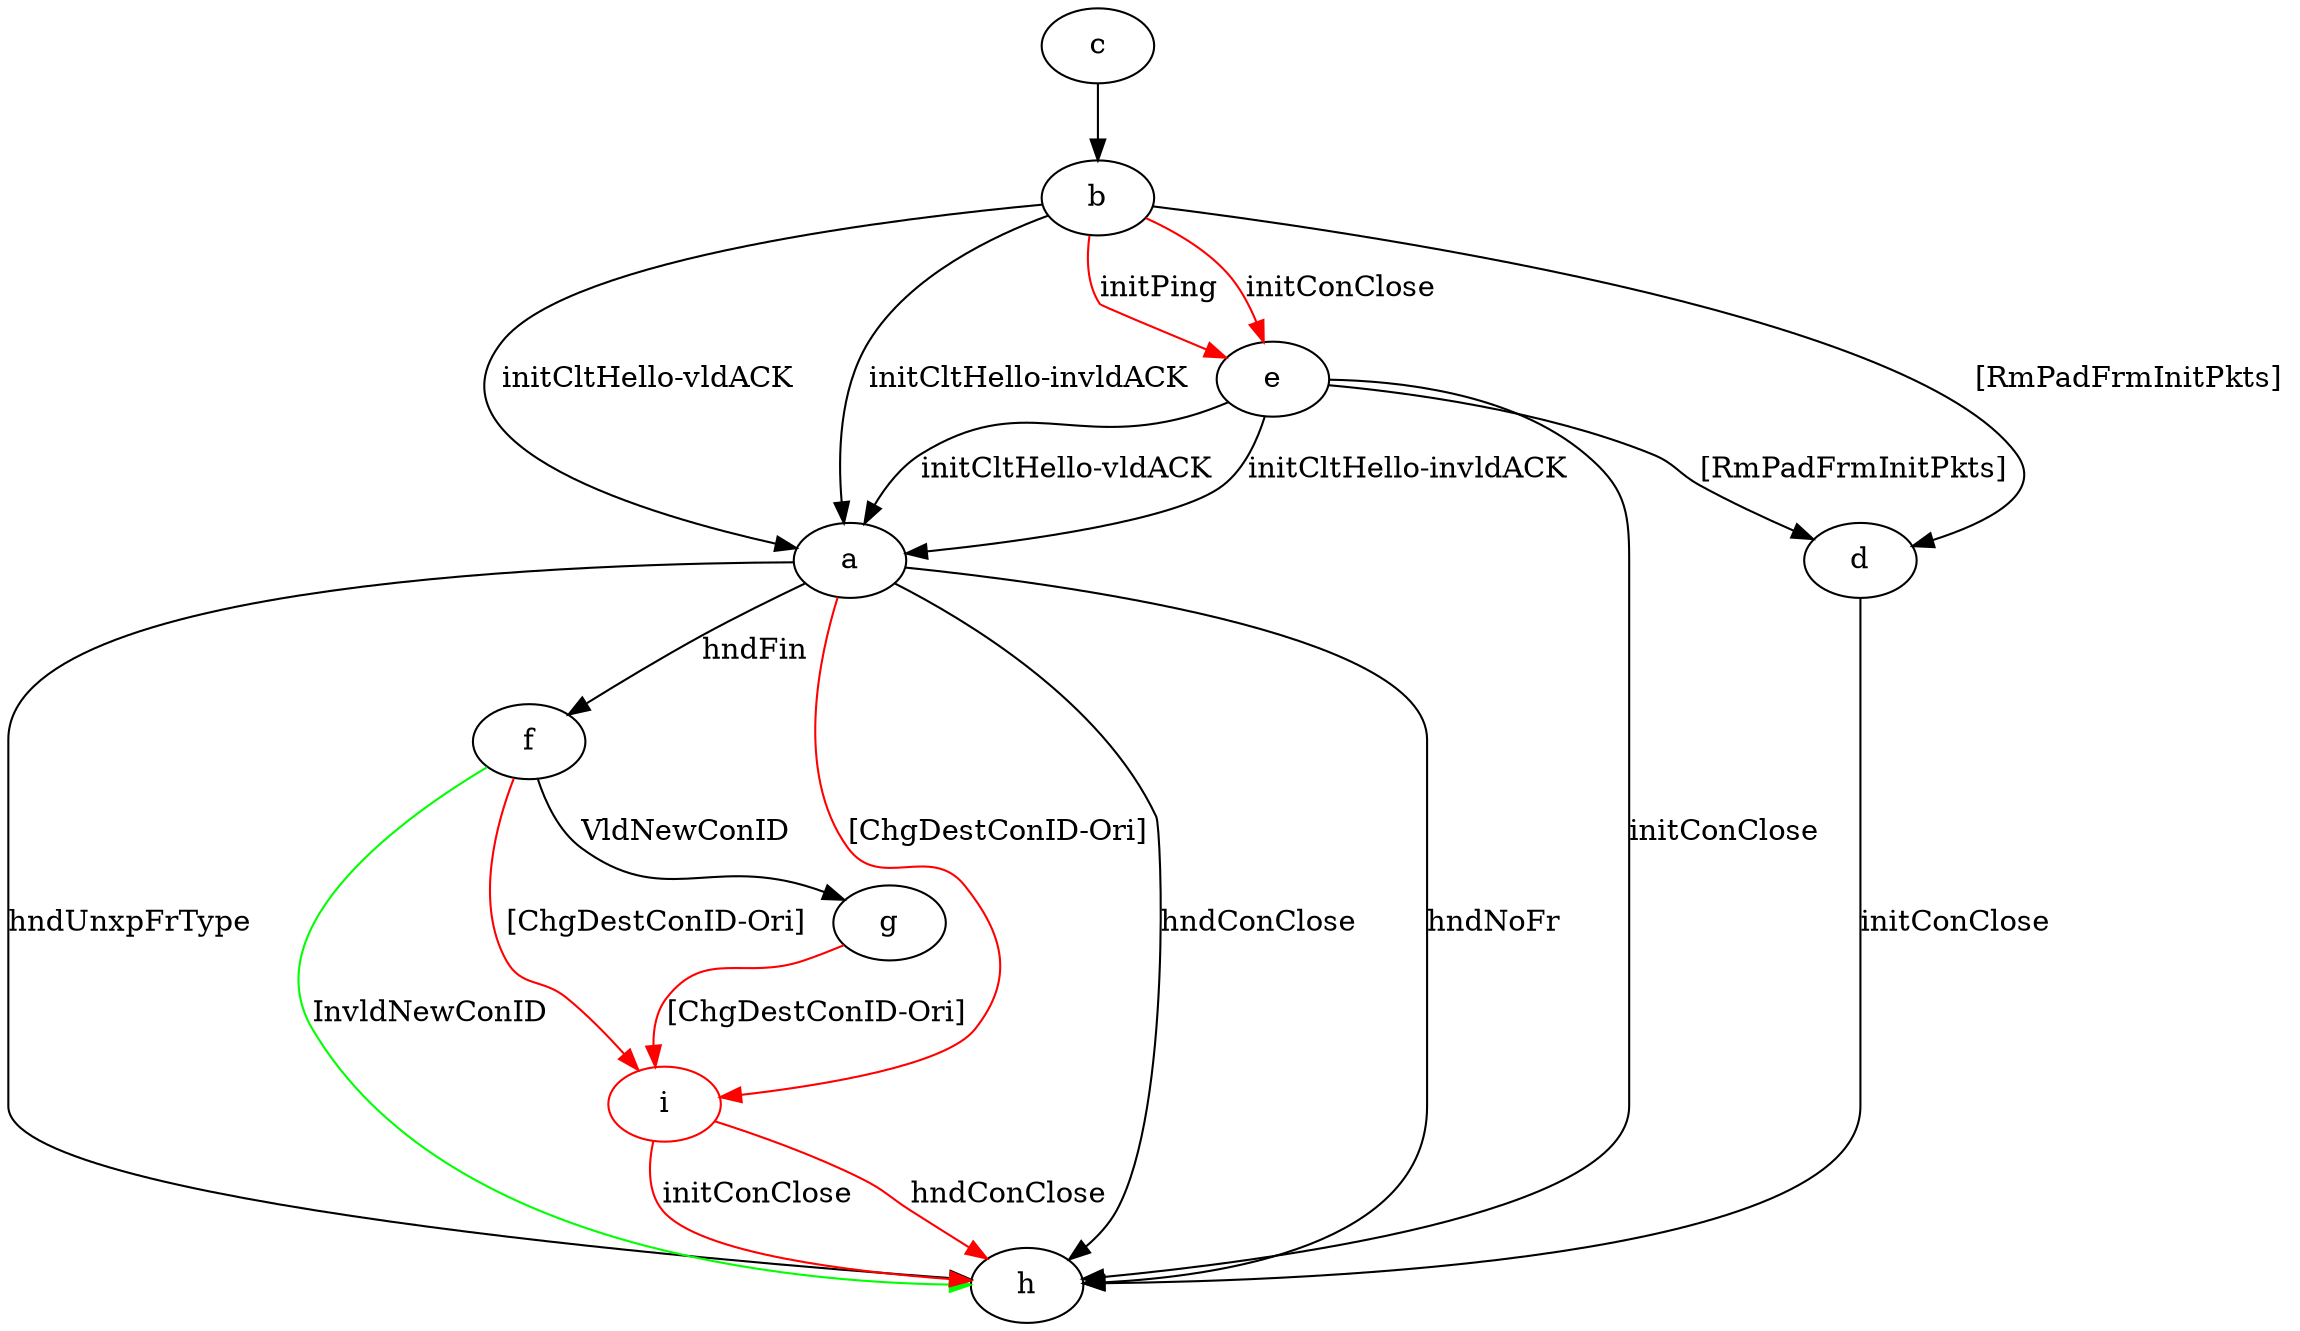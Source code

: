 digraph "" {
	a -> f	[key=0,
		label="hndFin "];
	a -> h	[key=0,
		label="hndConClose "];
	a -> h	[key=1,
		label="hndNoFr "];
	a -> h	[key=2,
		label="hndUnxpFrType "];
	i	[color=red];
	a -> i	[key=0,
		color=red,
		label="[ChgDestConID-Ori] "];
	b -> a	[key=0,
		label="initCltHello-vldACK "];
	b -> a	[key=1,
		label="initCltHello-invldACK "];
	b -> d	[key=0,
		label="[RmPadFrmInitPkts] "];
	b -> e	[key=0,
		color=red,
		label="initPing "];
	b -> e	[key=1,
		color=red,
		label="initConClose "];
	c -> b	[key=0];
	d -> h	[key=0,
		label="initConClose "];
	e -> a	[key=0,
		label="initCltHello-vldACK "];
	e -> a	[key=1,
		label="initCltHello-invldACK "];
	e -> d	[key=0,
		label="[RmPadFrmInitPkts] "];
	e -> h	[key=0,
		label="initConClose "];
	f -> g	[key=0,
		label="VldNewConID "];
	f -> h	[key=0,
		color=green,
		label="InvldNewConID "];
	f -> i	[key=0,
		color=red,
		label="[ChgDestConID-Ori] "];
	g -> i	[key=0,
		color=red,
		label="[ChgDestConID-Ori] "];
	i -> h	[key=0,
		color=red,
		label="initConClose "];
	i -> h	[key=1,
		color=red,
		label="hndConClose "];
}
